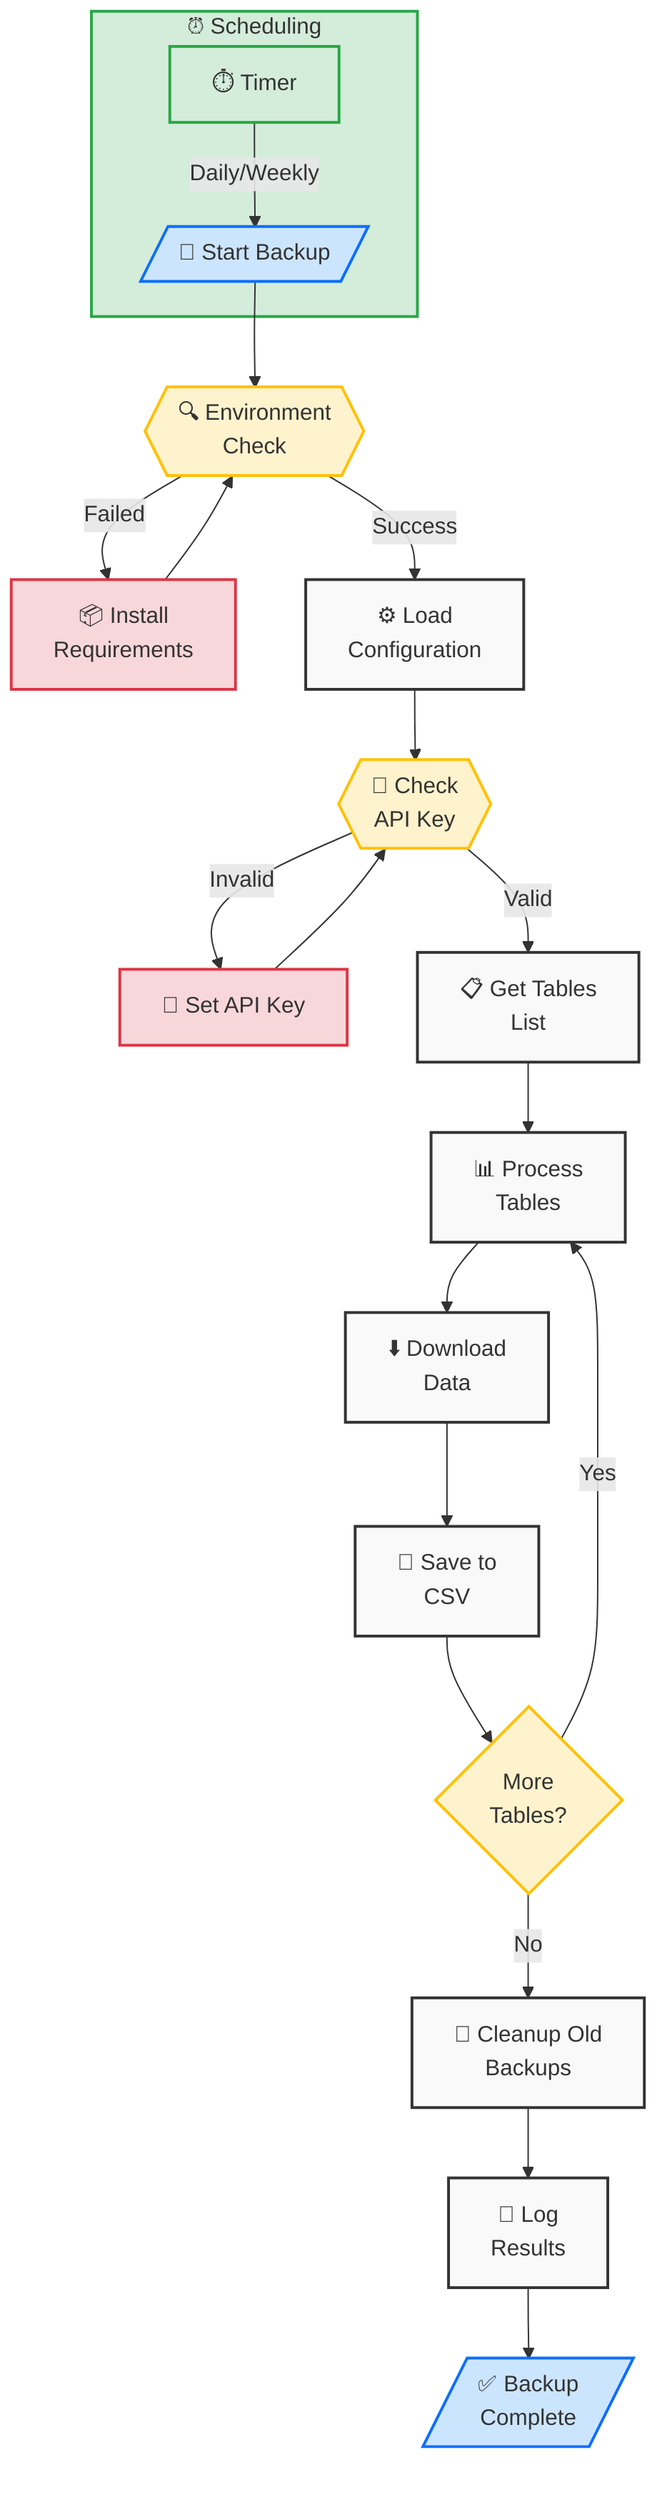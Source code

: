 %%{init: {'theme': 'default', 'themeVariables': { 'fontSize': '16px', 'fontFamily': 'arial' }}}%%
flowchart TD
    classDef default fill:#f9f9f9,stroke:#333,stroke-width:2px
    classDef success fill:#d4edda,stroke:#28a745,stroke-width:2px
    classDef warning fill:#fff3cd,stroke:#ffc107,stroke-width:2px
    classDef error fill:#f8d7da,stroke:#dc3545,stroke-width:2px
    classDef primary fill:#cce5ff,stroke:#0d6efd,stroke-width:2px

    Start[/"🚀 Start Backup"/] --> EnvCheck{{"🔍 Environment<br/>Check"}}
    
    EnvCheck -->|Failed| InstallReq["📦 Install<br/>Requirements"]
    InstallReq --> EnvCheck
    
    EnvCheck -->|Success| LoadConfig["⚙️ Load<br/>Configuration"]
    
    LoadConfig --> ApiCheck{{"🔑 Check<br/>API Key"}}
    ApiCheck -->|Invalid| SetKey["🔐 Set API Key"]
    SetKey --> ApiCheck
    
    ApiCheck -->|Valid| GetTables["📋 Get Tables<br/>List"]
    GetTables --> TableLoop["📊 Process<br/>Tables"]
    TableLoop --> Download["⬇️ Download<br/>Data"]
    Download --> SaveCSV["💾 Save to<br/>CSV"]
    SaveCSV --> MoreTables{"More<br/>Tables?"}
    
    MoreTables -->|Yes| TableLoop
    MoreTables -->|No| Cleanup["🧹 Cleanup Old<br/>Backups"]
    
    Cleanup --> Log["📝 Log<br/>Results"]
    Log --> End[/"✅ Backup<br/>Complete"/]
    
    subgraph Schedule ["⏰ Scheduling"]
        Timer["⏱️ Timer"] -->|Daily/Weekly| Start
    end

    class Start,End primary
    class EnvCheck,ApiCheck,MoreTables warning
    class InstallReq,SetKey error
    class LoadConfig,GetTables,TableLoop,Download,SaveCSV,Cleanup,Log default
    class Timer,Schedule success